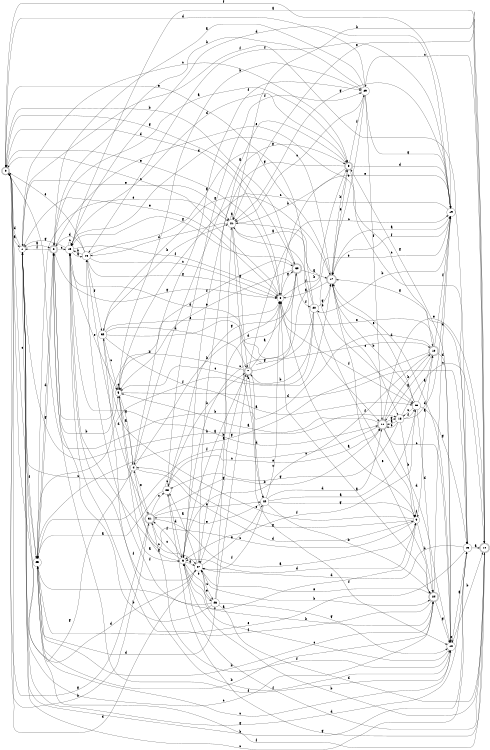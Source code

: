 digraph n27_5 {
__start0 [label="" shape="none"];

rankdir=LR;
size="8,5";

s0 [style="rounded,filled", color="black", fillcolor="white" shape="doublecircle", label="0"];
s1 [style="filled", color="black", fillcolor="white" shape="circle", label="1"];
s2 [style="rounded,filled", color="black", fillcolor="white" shape="doublecircle", label="2"];
s3 [style="rounded,filled", color="black", fillcolor="white" shape="doublecircle", label="3"];
s4 [style="filled", color="black", fillcolor="white" shape="circle", label="4"];
s5 [style="filled", color="black", fillcolor="white" shape="circle", label="5"];
s6 [style="filled", color="black", fillcolor="white" shape="circle", label="6"];
s7 [style="rounded,filled", color="black", fillcolor="white" shape="doublecircle", label="7"];
s8 [style="filled", color="black", fillcolor="white" shape="circle", label="8"];
s9 [style="filled", color="black", fillcolor="white" shape="circle", label="9"];
s10 [style="rounded,filled", color="black", fillcolor="white" shape="doublecircle", label="10"];
s11 [style="rounded,filled", color="black", fillcolor="white" shape="doublecircle", label="11"];
s12 [style="filled", color="black", fillcolor="white" shape="circle", label="12"];
s13 [style="filled", color="black", fillcolor="white" shape="circle", label="13"];
s14 [style="rounded,filled", color="black", fillcolor="white" shape="doublecircle", label="14"];
s15 [style="filled", color="black", fillcolor="white" shape="circle", label="15"];
s16 [style="filled", color="black", fillcolor="white" shape="circle", label="16"];
s17 [style="rounded,filled", color="black", fillcolor="white" shape="doublecircle", label="17"];
s18 [style="filled", color="black", fillcolor="white" shape="circle", label="18"];
s19 [style="filled", color="black", fillcolor="white" shape="circle", label="19"];
s20 [style="filled", color="black", fillcolor="white" shape="circle", label="20"];
s21 [style="filled", color="black", fillcolor="white" shape="circle", label="21"];
s22 [style="filled", color="black", fillcolor="white" shape="circle", label="22"];
s23 [style="filled", color="black", fillcolor="white" shape="circle", label="23"];
s24 [style="rounded,filled", color="black", fillcolor="white" shape="doublecircle", label="24"];
s25 [style="filled", color="black", fillcolor="white" shape="circle", label="25"];
s26 [style="filled", color="black", fillcolor="white" shape="circle", label="26"];
s27 [style="filled", color="black", fillcolor="white" shape="circle", label="27"];
s28 [style="filled", color="black", fillcolor="white" shape="circle", label="28"];
s29 [style="filled", color="black", fillcolor="white" shape="circle", label="29"];
s30 [style="rounded,filled", color="black", fillcolor="white" shape="doublecircle", label="30"];
s31 [style="rounded,filled", color="black", fillcolor="white" shape="doublecircle", label="31"];
s32 [style="filled", color="black", fillcolor="white" shape="circle", label="32"];
s0 -> s1 [label="a"];
s0 -> s31 [label="b"];
s0 -> s25 [label="c"];
s0 -> s27 [label="d"];
s0 -> s8 [label="e"];
s0 -> s19 [label="f"];
s0 -> s30 [label="g"];
s1 -> s2 [label="a"];
s1 -> s18 [label="b"];
s1 -> s3 [label="c"];
s1 -> s0 [label="d"];
s1 -> s21 [label="e"];
s1 -> s25 [label="f"];
s1 -> s13 [label="g"];
s2 -> s3 [label="a"];
s2 -> s5 [label="b"];
s2 -> s15 [label="c"];
s2 -> s25 [label="d"];
s2 -> s13 [label="e"];
s2 -> s1 [label="f"];
s2 -> s8 [label="g"];
s3 -> s4 [label="a"];
s3 -> s21 [label="b"];
s3 -> s10 [label="c"];
s3 -> s19 [label="d"];
s3 -> s17 [label="e"];
s3 -> s29 [label="f"];
s3 -> s6 [label="g"];
s4 -> s5 [label="a"];
s4 -> s8 [label="b"];
s4 -> s1 [label="c"];
s4 -> s9 [label="d"];
s4 -> s31 [label="e"];
s4 -> s29 [label="f"];
s4 -> s0 [label="g"];
s5 -> s6 [label="a"];
s5 -> s29 [label="b"];
s5 -> s27 [label="c"];
s5 -> s13 [label="d"];
s5 -> s5 [label="e"];
s5 -> s30 [label="f"];
s5 -> s4 [label="g"];
s6 -> s7 [label="a"];
s6 -> s24 [label="b"];
s6 -> s31 [label="c"];
s6 -> s27 [label="d"];
s6 -> s26 [label="e"];
s6 -> s31 [label="f"];
s6 -> s4 [label="g"];
s7 -> s8 [label="a"];
s7 -> s2 [label="b"];
s7 -> s19 [label="c"];
s7 -> s22 [label="d"];
s7 -> s19 [label="e"];
s7 -> s12 [label="f"];
s7 -> s27 [label="g"];
s8 -> s9 [label="a"];
s8 -> s3 [label="b"];
s8 -> s0 [label="c"];
s8 -> s0 [label="d"];
s8 -> s1 [label="e"];
s8 -> s23 [label="f"];
s8 -> s30 [label="g"];
s9 -> s10 [label="a"];
s9 -> s24 [label="b"];
s9 -> s15 [label="c"];
s9 -> s6 [label="d"];
s9 -> s32 [label="e"];
s9 -> s9 [label="f"];
s9 -> s4 [label="g"];
s10 -> s11 [label="a"];
s10 -> s0 [label="b"];
s10 -> s6 [label="c"];
s10 -> s12 [label="d"];
s10 -> s8 [label="e"];
s10 -> s19 [label="f"];
s10 -> s25 [label="g"];
s11 -> s5 [label="a"];
s11 -> s10 [label="b"];
s11 -> s12 [label="c"];
s11 -> s12 [label="d"];
s11 -> s14 [label="e"];
s11 -> s25 [label="f"];
s11 -> s18 [label="g"];
s12 -> s13 [label="a"];
s12 -> s14 [label="b"];
s12 -> s6 [label="c"];
s12 -> s17 [label="d"];
s12 -> s12 [label="e"];
s12 -> s2 [label="f"];
s12 -> s3 [label="g"];
s13 -> s14 [label="a"];
s13 -> s1 [label="b"];
s13 -> s1 [label="c"];
s13 -> s27 [label="d"];
s13 -> s25 [label="e"];
s13 -> s1 [label="f"];
s13 -> s17 [label="g"];
s14 -> s15 [label="a"];
s14 -> s6 [label="b"];
s14 -> s29 [label="c"];
s14 -> s6 [label="d"];
s14 -> s21 [label="e"];
s14 -> s25 [label="f"];
s14 -> s28 [label="g"];
s15 -> s16 [label="a"];
s15 -> s11 [label="b"];
s15 -> s15 [label="c"];
s15 -> s3 [label="d"];
s15 -> s5 [label="e"];
s15 -> s8 [label="f"];
s15 -> s1 [label="g"];
s16 -> s17 [label="a"];
s16 -> s15 [label="b"];
s16 -> s8 [label="c"];
s16 -> s2 [label="d"];
s16 -> s0 [label="e"];
s16 -> s32 [label="f"];
s16 -> s8 [label="g"];
s17 -> s8 [label="a"];
s17 -> s3 [label="b"];
s17 -> s18 [label="c"];
s17 -> s15 [label="d"];
s17 -> s24 [label="e"];
s17 -> s19 [label="f"];
s17 -> s32 [label="g"];
s18 -> s11 [label="a"];
s18 -> s9 [label="b"];
s18 -> s14 [label="c"];
s18 -> s19 [label="d"];
s18 -> s11 [label="e"];
s18 -> s23 [label="f"];
s18 -> s28 [label="g"];
s19 -> s17 [label="a"];
s19 -> s20 [label="b"];
s19 -> s5 [label="c"];
s19 -> s15 [label="d"];
s19 -> s8 [label="e"];
s19 -> s16 [label="f"];
s19 -> s21 [label="g"];
s20 -> s21 [label="a"];
s20 -> s7 [label="b"];
s20 -> s5 [label="c"];
s20 -> s15 [label="d"];
s20 -> s0 [label="e"];
s20 -> s9 [label="f"];
s20 -> s17 [label="g"];
s21 -> s21 [label="a"];
s21 -> s14 [label="b"];
s21 -> s22 [label="c"];
s21 -> s16 [label="d"];
s21 -> s23 [label="e"];
s21 -> s11 [label="f"];
s21 -> s7 [label="g"];
s22 -> s23 [label="a"];
s22 -> s24 [label="b"];
s22 -> s8 [label="c"];
s22 -> s11 [label="d"];
s22 -> s31 [label="e"];
s22 -> s27 [label="f"];
s22 -> s9 [label="g"];
s23 -> s10 [label="a"];
s23 -> s17 [label="b"];
s23 -> s18 [label="c"];
s23 -> s24 [label="d"];
s23 -> s17 [label="e"];
s23 -> s6 [label="f"];
s23 -> s13 [label="g"];
s24 -> s8 [label="a"];
s24 -> s25 [label="b"];
s24 -> s1 [label="c"];
s24 -> s19 [label="d"];
s24 -> s27 [label="e"];
s24 -> s15 [label="f"];
s24 -> s12 [label="g"];
s25 -> s9 [label="a"];
s25 -> s24 [label="b"];
s25 -> s12 [label="c"];
s25 -> s26 [label="d"];
s25 -> s21 [label="e"];
s25 -> s17 [label="f"];
s25 -> s2 [label="g"];
s26 -> s21 [label="a"];
s26 -> s2 [label="b"];
s26 -> s7 [label="c"];
s26 -> s14 [label="d"];
s26 -> s27 [label="e"];
s26 -> s16 [label="f"];
s26 -> s12 [label="g"];
s27 -> s28 [label="a"];
s27 -> s24 [label="b"];
s27 -> s26 [label="c"];
s27 -> s1 [label="d"];
s27 -> s22 [label="e"];
s27 -> s15 [label="f"];
s27 -> s3 [label="g"];
s28 -> s25 [label="a"];
s28 -> s7 [label="b"];
s28 -> s28 [label="c"];
s28 -> s6 [label="d"];
s28 -> s11 [label="e"];
s28 -> s29 [label="f"];
s28 -> s30 [label="g"];
s29 -> s2 [label="a"];
s29 -> s2 [label="b"];
s29 -> s21 [label="c"];
s29 -> s0 [label="d"];
s29 -> s17 [label="e"];
s29 -> s11 [label="f"];
s29 -> s19 [label="g"];
s30 -> s17 [label="a"];
s30 -> s0 [label="b"];
s30 -> s6 [label="c"];
s30 -> s27 [label="d"];
s30 -> s5 [label="e"];
s30 -> s20 [label="f"];
s30 -> s15 [label="g"];
s31 -> s9 [label="a"];
s31 -> s11 [label="b"];
s31 -> s28 [label="c"];
s31 -> s16 [label="d"];
s31 -> s22 [label="e"];
s31 -> s12 [label="f"];
s31 -> s0 [label="g"];
s32 -> s23 [label="a"];
s32 -> s21 [label="b"];
s32 -> s5 [label="c"];
s32 -> s7 [label="d"];
s32 -> s8 [label="e"];
s32 -> s12 [label="f"];
s32 -> s10 [label="g"];

}